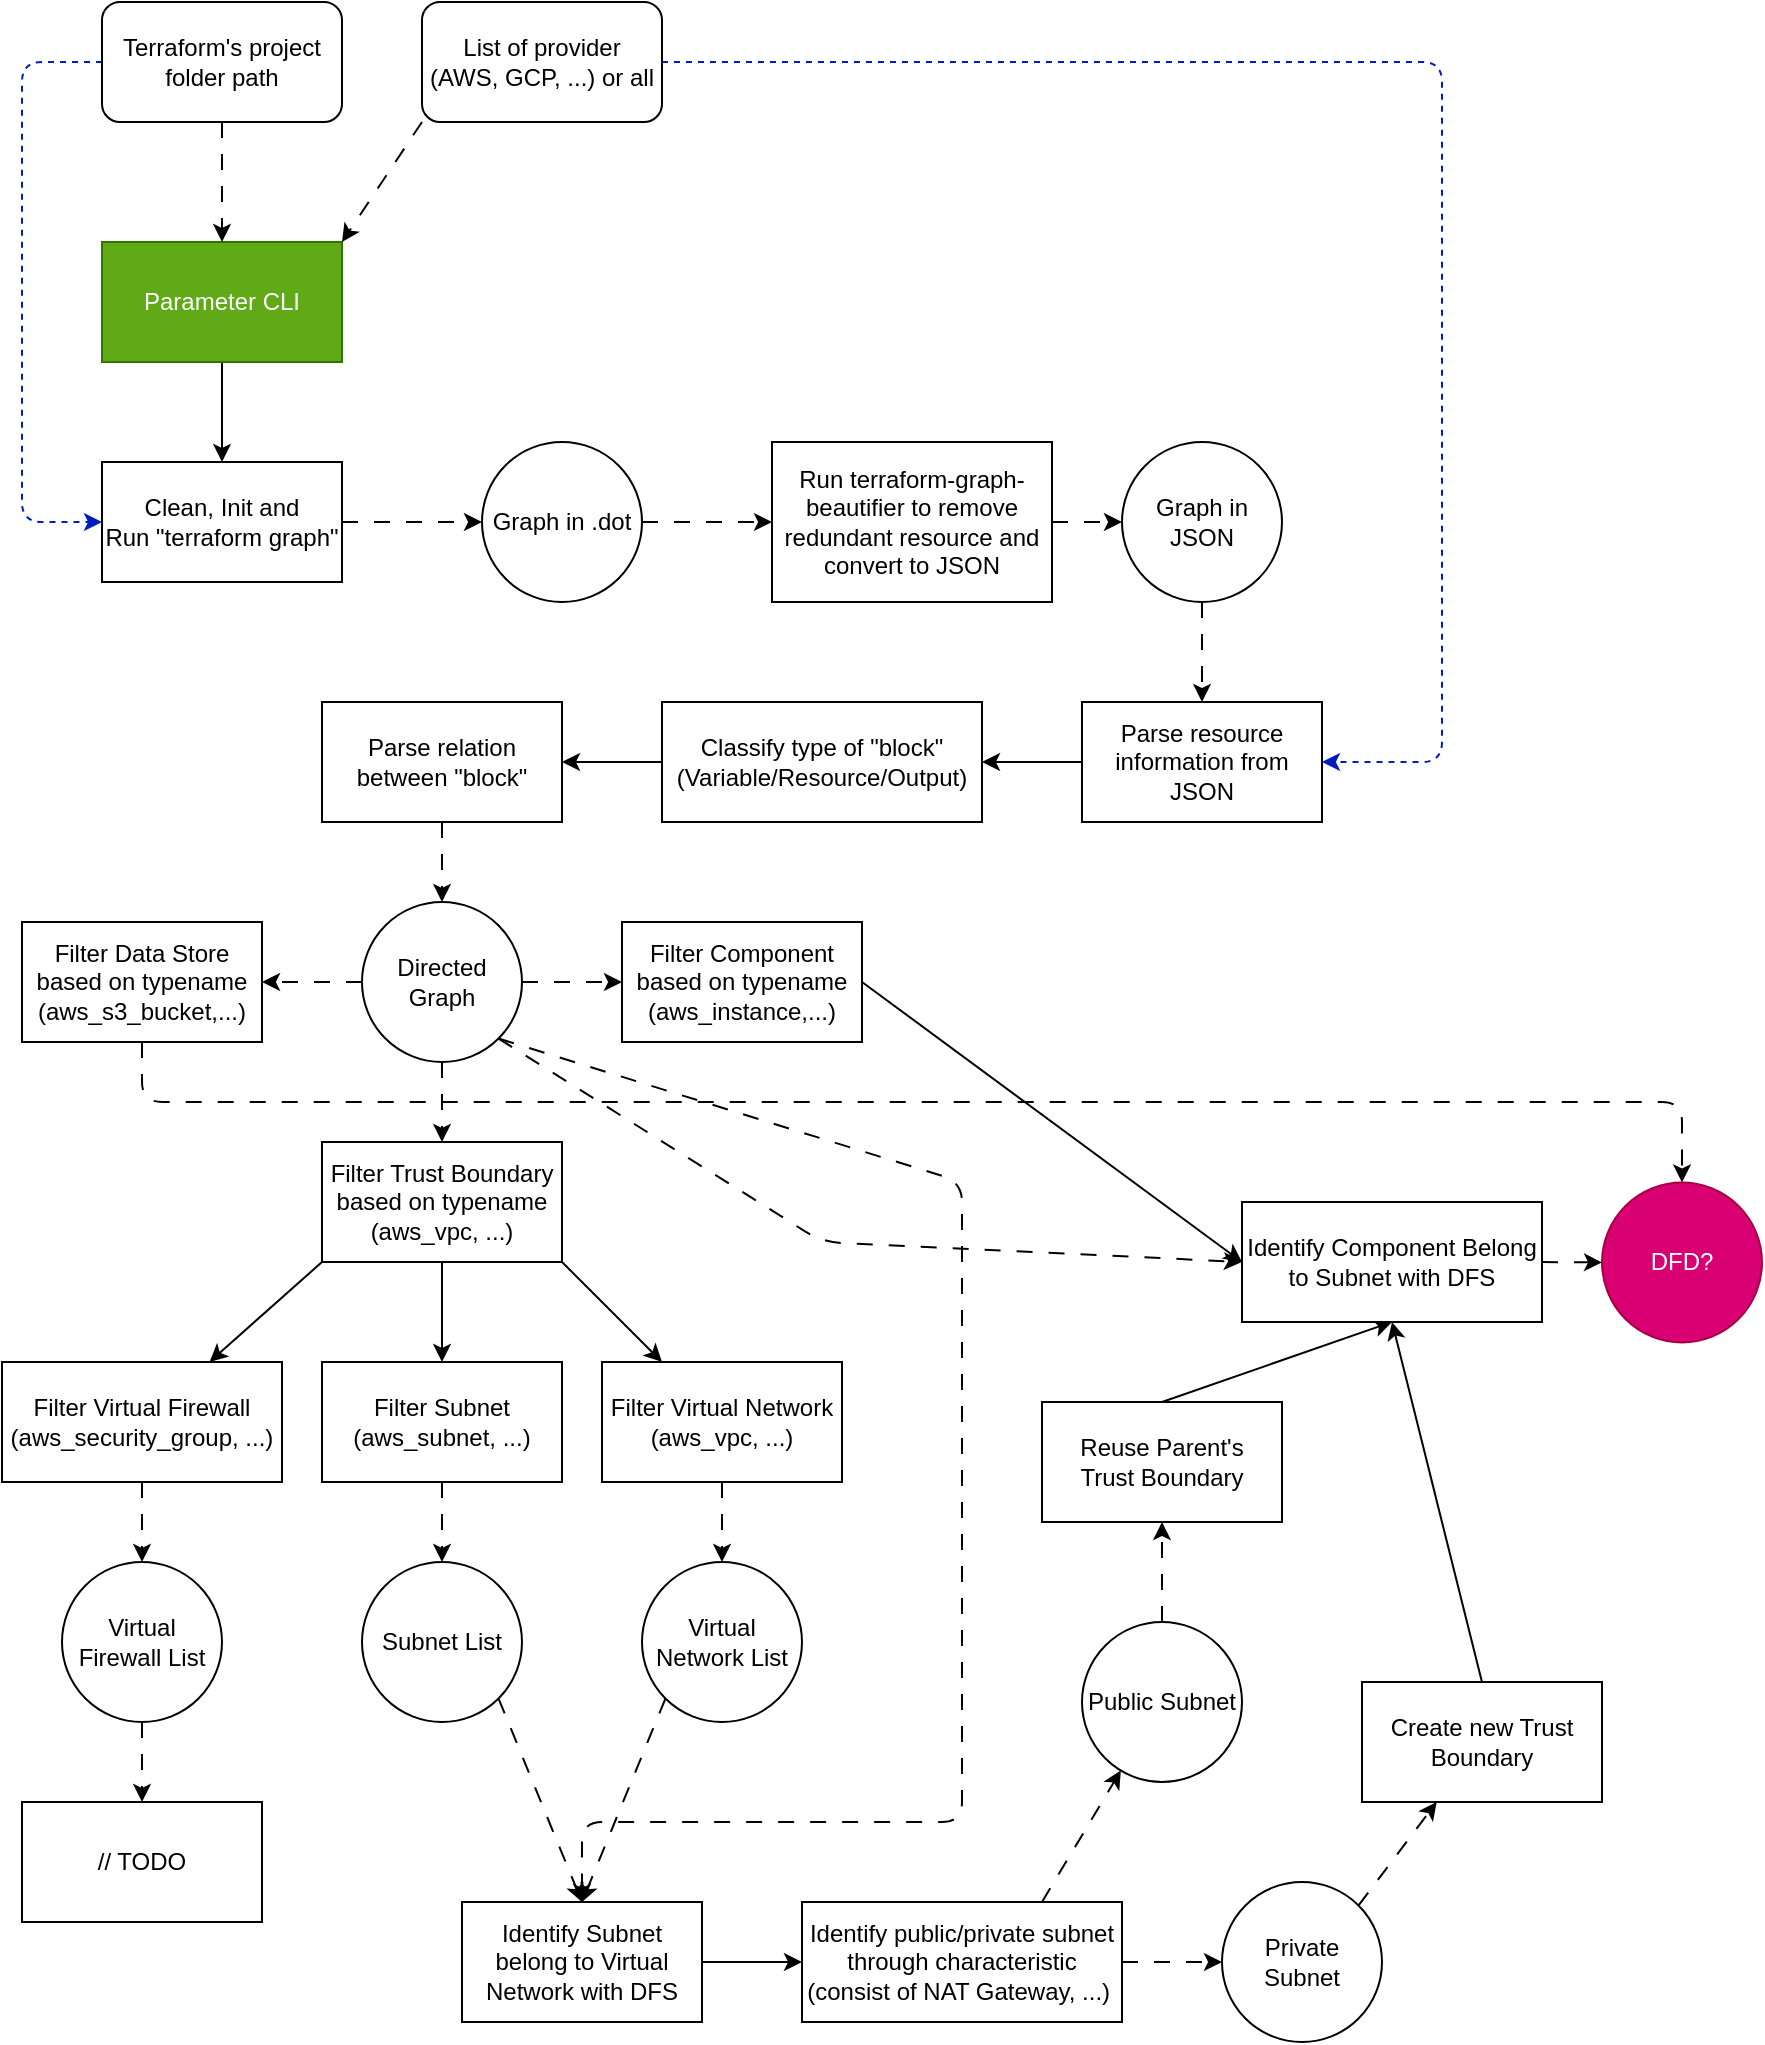 <mxfile>
    <diagram id="f5EiywyE5cQTjzL0gHh_" name="Page-1">
        <mxGraphModel dx="1329" dy="948" grid="1" gridSize="10" guides="1" tooltips="1" connect="1" arrows="1" fold="1" page="1" pageScale="1" pageWidth="850" pageHeight="1100" math="0" shadow="0">
            <root>
                <mxCell id="0"/>
                <mxCell id="1" parent="0"/>
                <mxCell id="7" style="edgeStyle=none;html=1;exitX=0.5;exitY=1;exitDx=0;exitDy=0;entryX=0.5;entryY=0;entryDx=0;entryDy=0;" edge="1" parent="1" source="2" target="6">
                    <mxGeometry relative="1" as="geometry"/>
                </mxCell>
                <mxCell id="2" value="Parameter CLI" style="rounded=0;whiteSpace=wrap;html=1;fillColor=#60a917;fontColor=#ffffff;strokeColor=#2D7600;" vertex="1" parent="1">
                    <mxGeometry x="90" y="170" width="120" height="60" as="geometry"/>
                </mxCell>
                <mxCell id="5" style="edgeStyle=none;html=1;exitX=0.5;exitY=1;exitDx=0;exitDy=0;entryX=0.5;entryY=0;entryDx=0;entryDy=0;dashed=1;dashPattern=8 8;" edge="1" parent="1" source="4" target="2">
                    <mxGeometry relative="1" as="geometry"/>
                </mxCell>
                <mxCell id="14" style="edgeStyle=none;html=1;exitX=0;exitY=0.5;exitDx=0;exitDy=0;entryX=0;entryY=0.5;entryDx=0;entryDy=0;dashed=1;fillColor=#0050ef;strokeColor=#001DBC;" edge="1" parent="1" source="4" target="6">
                    <mxGeometry relative="1" as="geometry">
                        <Array as="points">
                            <mxPoint x="50" y="80"/>
                            <mxPoint x="50" y="310"/>
                        </Array>
                    </mxGeometry>
                </mxCell>
                <mxCell id="4" value="Terraform's project folder path" style="rounded=1;whiteSpace=wrap;html=1;" vertex="1" parent="1">
                    <mxGeometry x="90" y="50" width="120" height="60" as="geometry"/>
                </mxCell>
                <mxCell id="8" style="edgeStyle=none;html=1;exitX=1;exitY=0.5;exitDx=0;exitDy=0;dashed=1;dashPattern=8 8;" edge="1" parent="1" source="6" target="9">
                    <mxGeometry relative="1" as="geometry">
                        <mxPoint x="350" y="210" as="targetPoint"/>
                    </mxGeometry>
                </mxCell>
                <mxCell id="6" value="Clean, Init and&lt;br&gt;Run &quot;terraform graph&quot;" style="rounded=0;whiteSpace=wrap;html=1;" vertex="1" parent="1">
                    <mxGeometry x="90" y="280" width="120" height="60" as="geometry"/>
                </mxCell>
                <mxCell id="11" style="edgeStyle=none;html=1;exitX=1;exitY=0.5;exitDx=0;exitDy=0;entryX=0;entryY=0.5;entryDx=0;entryDy=0;dashed=1;dashPattern=8 8;" edge="1" parent="1" source="9" target="10">
                    <mxGeometry relative="1" as="geometry"/>
                </mxCell>
                <mxCell id="9" value="Graph in .dot" style="ellipse;whiteSpace=wrap;html=1;aspect=fixed;" vertex="1" parent="1">
                    <mxGeometry x="280" y="270" width="80" height="80" as="geometry"/>
                </mxCell>
                <mxCell id="12" style="edgeStyle=none;html=1;exitX=1;exitY=0.5;exitDx=0;exitDy=0;dashed=1;dashPattern=8 8;" edge="1" parent="1" source="10" target="13">
                    <mxGeometry relative="1" as="geometry">
                        <mxPoint x="620" y="310" as="targetPoint"/>
                    </mxGeometry>
                </mxCell>
                <mxCell id="10" value="Run terraform-graph-beautifier to remove redundant resource and convert to JSON" style="rounded=0;whiteSpace=wrap;html=1;" vertex="1" parent="1">
                    <mxGeometry x="425" y="270" width="140" height="80" as="geometry"/>
                </mxCell>
                <mxCell id="15" style="edgeStyle=none;html=1;exitX=0.5;exitY=1;exitDx=0;exitDy=0;dashed=1;dashPattern=8 8;" edge="1" parent="1" source="13" target="16">
                    <mxGeometry relative="1" as="geometry">
                        <mxPoint x="639.667" y="420" as="targetPoint"/>
                    </mxGeometry>
                </mxCell>
                <mxCell id="13" value="Graph in JSON" style="ellipse;whiteSpace=wrap;html=1;aspect=fixed;" vertex="1" parent="1">
                    <mxGeometry x="600" y="270" width="80" height="80" as="geometry"/>
                </mxCell>
                <mxCell id="17" style="edgeStyle=none;html=1;exitX=0;exitY=0.5;exitDx=0;exitDy=0;" edge="1" parent="1" source="16" target="18">
                    <mxGeometry relative="1" as="geometry">
                        <mxPoint x="500" y="430" as="targetPoint"/>
                    </mxGeometry>
                </mxCell>
                <mxCell id="16" value="Parse resource information from JSON" style="rounded=0;whiteSpace=wrap;html=1;" vertex="1" parent="1">
                    <mxGeometry x="579.997" y="400" width="120" height="60" as="geometry"/>
                </mxCell>
                <mxCell id="19" style="edgeStyle=none;html=1;exitX=0;exitY=0.5;exitDx=0;exitDy=0;" edge="1" parent="1" source="18" target="20">
                    <mxGeometry relative="1" as="geometry">
                        <mxPoint x="290" y="430" as="targetPoint"/>
                    </mxGeometry>
                </mxCell>
                <mxCell id="18" value="Classify type of &quot;block&quot; (Variable/Resource/Output)" style="rounded=0;whiteSpace=wrap;html=1;" vertex="1" parent="1">
                    <mxGeometry x="370" y="400" width="160" height="60" as="geometry"/>
                </mxCell>
                <mxCell id="21" style="edgeStyle=none;html=1;exitX=0.5;exitY=1;exitDx=0;exitDy=0;dashed=1;dashPattern=8 8;" edge="1" parent="1" source="20" target="22">
                    <mxGeometry relative="1" as="geometry">
                        <mxPoint x="259.667" y="510" as="targetPoint"/>
                    </mxGeometry>
                </mxCell>
                <mxCell id="20" value="Parse relation between &quot;block&quot;" style="rounded=0;whiteSpace=wrap;html=1;" vertex="1" parent="1">
                    <mxGeometry x="200" y="400" width="120" height="60" as="geometry"/>
                </mxCell>
                <mxCell id="23" style="edgeStyle=none;html=1;exitX=1;exitY=0.5;exitDx=0;exitDy=0;dashed=1;dashPattern=8 8;" edge="1" parent="1" source="22" target="24">
                    <mxGeometry relative="1" as="geometry">
                        <mxPoint x="360" y="540" as="targetPoint"/>
                    </mxGeometry>
                </mxCell>
                <mxCell id="28" style="edgeStyle=none;html=1;exitX=0.5;exitY=1;exitDx=0;exitDy=0;dashed=1;dashPattern=8 8;" edge="1" parent="1" source="22" target="29">
                    <mxGeometry relative="1" as="geometry">
                        <mxPoint x="259.667" y="630" as="targetPoint"/>
                    </mxGeometry>
                </mxCell>
                <mxCell id="30" style="edgeStyle=none;html=1;exitX=0;exitY=0.5;exitDx=0;exitDy=0;dashed=1;dashPattern=8 8;" edge="1" parent="1" source="22" target="31">
                    <mxGeometry relative="1" as="geometry">
                        <mxPoint x="170" y="540" as="targetPoint"/>
                    </mxGeometry>
                </mxCell>
                <mxCell id="47" style="edgeStyle=none;html=1;exitX=1;exitY=1;exitDx=0;exitDy=0;entryX=0.5;entryY=0;entryDx=0;entryDy=0;dashed=1;dashPattern=8 8;" edge="1" parent="1" source="22" target="44">
                    <mxGeometry relative="1" as="geometry">
                        <Array as="points">
                            <mxPoint x="520" y="640"/>
                            <mxPoint x="520" y="960"/>
                            <mxPoint x="330" y="960"/>
                        </Array>
                    </mxGeometry>
                </mxCell>
                <mxCell id="64" style="edgeStyle=none;html=1;exitX=1;exitY=1;exitDx=0;exitDy=0;entryX=0;entryY=0.5;entryDx=0;entryDy=0;dashed=1;dashPattern=8 8;" edge="1" parent="1" source="22" target="60">
                    <mxGeometry relative="1" as="geometry">
                        <Array as="points">
                            <mxPoint x="450" y="670"/>
                        </Array>
                    </mxGeometry>
                </mxCell>
                <mxCell id="22" value="Directed Graph" style="ellipse;whiteSpace=wrap;html=1;aspect=fixed;" vertex="1" parent="1">
                    <mxGeometry x="219.997" y="500" width="80" height="80" as="geometry"/>
                </mxCell>
                <mxCell id="63" style="edgeStyle=none;html=1;exitX=1;exitY=0.5;exitDx=0;exitDy=0;entryX=0;entryY=0.5;entryDx=0;entryDy=0;" edge="1" parent="1" source="24" target="60">
                    <mxGeometry relative="1" as="geometry"/>
                </mxCell>
                <mxCell id="24" value="Filter Component based on typename&lt;br&gt;(aws_instance,...)" style="rounded=0;whiteSpace=wrap;html=1;" vertex="1" parent="1">
                    <mxGeometry x="350" y="510" width="120" height="60" as="geometry"/>
                </mxCell>
                <mxCell id="26" style="edgeStyle=none;html=1;exitX=0;exitY=1;exitDx=0;exitDy=0;entryX=1;entryY=0;entryDx=0;entryDy=0;dashed=1;dashPattern=8 8;" edge="1" parent="1" source="25" target="2">
                    <mxGeometry relative="1" as="geometry"/>
                </mxCell>
                <mxCell id="27" style="edgeStyle=none;html=1;exitX=1;exitY=0.5;exitDx=0;exitDy=0;entryX=1;entryY=0.5;entryDx=0;entryDy=0;dashed=1;fillColor=#0050ef;strokeColor=#001DBC;" edge="1" parent="1" source="25" target="16">
                    <mxGeometry relative="1" as="geometry">
                        <Array as="points">
                            <mxPoint x="760" y="80"/>
                            <mxPoint x="760" y="430"/>
                        </Array>
                    </mxGeometry>
                </mxCell>
                <mxCell id="25" value="List of provider&lt;br&gt;(AWS, GCP, ...) or all" style="rounded=1;whiteSpace=wrap;html=1;" vertex="1" parent="1">
                    <mxGeometry x="250" y="50" width="120" height="60" as="geometry"/>
                </mxCell>
                <mxCell id="32" style="edgeStyle=none;html=1;exitX=0;exitY=1;exitDx=0;exitDy=0;" edge="1" parent="1" source="29" target="35">
                    <mxGeometry relative="1" as="geometry">
                        <mxPoint x="160" y="720" as="targetPoint"/>
                    </mxGeometry>
                </mxCell>
                <mxCell id="33" style="edgeStyle=none;html=1;exitX=0.5;exitY=1;exitDx=0;exitDy=0;" edge="1" parent="1" source="29" target="36">
                    <mxGeometry relative="1" as="geometry">
                        <mxPoint x="260" y="730" as="targetPoint"/>
                    </mxGeometry>
                </mxCell>
                <mxCell id="34" style="edgeStyle=none;html=1;exitX=1;exitY=1;exitDx=0;exitDy=0;" edge="1" parent="1" source="29" target="37">
                    <mxGeometry relative="1" as="geometry">
                        <mxPoint x="360" y="720" as="targetPoint"/>
                    </mxGeometry>
                </mxCell>
                <mxCell id="29" value="Filter Trust Boundary &lt;br&gt;based on typename (aws_vpc, ...)" style="rounded=0;whiteSpace=wrap;html=1;" vertex="1" parent="1">
                    <mxGeometry x="199.997" y="620" width="120" height="60" as="geometry"/>
                </mxCell>
                <mxCell id="69" style="edgeStyle=none;html=1;exitX=0.5;exitY=1;exitDx=0;exitDy=0;entryX=0.5;entryY=0;entryDx=0;entryDy=0;dashed=1;dashPattern=8 8;" edge="1" parent="1" source="31" target="68">
                    <mxGeometry relative="1" as="geometry">
                        <Array as="points">
                            <mxPoint x="110" y="600"/>
                            <mxPoint x="880" y="600"/>
                        </Array>
                    </mxGeometry>
                </mxCell>
                <mxCell id="31" value="Filter Data Store based on typename (aws_s3_bucket,...)" style="rounded=0;whiteSpace=wrap;html=1;" vertex="1" parent="1">
                    <mxGeometry x="50" y="510" width="120" height="60" as="geometry"/>
                </mxCell>
                <mxCell id="38" style="edgeStyle=none;html=1;exitX=0.5;exitY=1;exitDx=0;exitDy=0;dashed=1;dashPattern=8 8;" edge="1" parent="1" source="35" target="39">
                    <mxGeometry relative="1" as="geometry">
                        <mxPoint x="110" y="830" as="targetPoint"/>
                    </mxGeometry>
                </mxCell>
                <mxCell id="35" value="Filter Virtual Firewall&lt;br&gt;(aws_security_group, ...)" style="rounded=0;whiteSpace=wrap;html=1;" vertex="1" parent="1">
                    <mxGeometry x="40" y="730" width="140" height="60" as="geometry"/>
                </mxCell>
                <mxCell id="40" style="edgeStyle=none;html=1;exitX=0.5;exitY=1;exitDx=0;exitDy=0;dashed=1;dashPattern=8 8;" edge="1" parent="1" source="36" target="41">
                    <mxGeometry relative="1" as="geometry">
                        <mxPoint x="260" y="820" as="targetPoint"/>
                    </mxGeometry>
                </mxCell>
                <mxCell id="36" value="Filter Subnet&lt;br&gt;(aws_subnet, ...)" style="rounded=0;whiteSpace=wrap;html=1;" vertex="1" parent="1">
                    <mxGeometry x="200" y="730" width="120" height="60" as="geometry"/>
                </mxCell>
                <mxCell id="42" style="edgeStyle=none;html=1;exitX=0.5;exitY=1;exitDx=0;exitDy=0;dashed=1;dashPattern=8 8;" edge="1" parent="1" source="37" target="43">
                    <mxGeometry relative="1" as="geometry">
                        <mxPoint x="400" y="850" as="targetPoint"/>
                    </mxGeometry>
                </mxCell>
                <mxCell id="37" value="Filter Virtual Network&lt;br&gt;(aws_vpc, ...)" style="rounded=0;whiteSpace=wrap;html=1;" vertex="1" parent="1">
                    <mxGeometry x="340" y="730" width="120" height="60" as="geometry"/>
                </mxCell>
                <mxCell id="48" style="edgeStyle=none;html=1;exitX=0.5;exitY=1;exitDx=0;exitDy=0;dashed=1;dashPattern=8 8;" edge="1" parent="1" source="39" target="49">
                    <mxGeometry relative="1" as="geometry">
                        <mxPoint x="110" y="960" as="targetPoint"/>
                    </mxGeometry>
                </mxCell>
                <mxCell id="39" value="Virtual Firewall List" style="ellipse;whiteSpace=wrap;html=1;aspect=fixed;" vertex="1" parent="1">
                    <mxGeometry x="70" y="830" width="80" height="80" as="geometry"/>
                </mxCell>
                <mxCell id="45" style="edgeStyle=none;html=1;exitX=1;exitY=1;exitDx=0;exitDy=0;entryX=0.5;entryY=0;entryDx=0;entryDy=0;dashed=1;dashPattern=8 8;" edge="1" parent="1" source="41" target="44">
                    <mxGeometry relative="1" as="geometry"/>
                </mxCell>
                <mxCell id="41" value="Subnet List" style="ellipse;whiteSpace=wrap;html=1;aspect=fixed;" vertex="1" parent="1">
                    <mxGeometry x="220" y="830" width="80" height="80" as="geometry"/>
                </mxCell>
                <mxCell id="46" style="edgeStyle=none;html=1;exitX=0;exitY=1;exitDx=0;exitDy=0;entryX=0.5;entryY=0;entryDx=0;entryDy=0;dashed=1;dashPattern=8 8;" edge="1" parent="1" source="43" target="44">
                    <mxGeometry relative="1" as="geometry"/>
                </mxCell>
                <mxCell id="43" value="Virtual Network List" style="ellipse;whiteSpace=wrap;html=1;aspect=fixed;" vertex="1" parent="1">
                    <mxGeometry x="360" y="830" width="80" height="80" as="geometry"/>
                </mxCell>
                <mxCell id="50" style="edgeStyle=none;html=1;exitX=1;exitY=0.5;exitDx=0;exitDy=0;entryX=0;entryY=0.5;entryDx=0;entryDy=0;" edge="1" parent="1" source="44" target="51">
                    <mxGeometry relative="1" as="geometry">
                        <mxPoint x="480" y="1030" as="targetPoint"/>
                    </mxGeometry>
                </mxCell>
                <mxCell id="44" value="Identify Subnet belong to Virtual Network with DFS" style="rounded=0;whiteSpace=wrap;html=1;" vertex="1" parent="1">
                    <mxGeometry x="270" y="1000" width="120" height="60" as="geometry"/>
                </mxCell>
                <mxCell id="49" value="// TODO" style="rounded=0;whiteSpace=wrap;html=1;" vertex="1" parent="1">
                    <mxGeometry x="50" y="950" width="120" height="60" as="geometry"/>
                </mxCell>
                <mxCell id="52" style="edgeStyle=none;html=1;exitX=0.75;exitY=0;exitDx=0;exitDy=0;dashed=1;dashPattern=8 8;" edge="1" parent="1" source="51" target="53">
                    <mxGeometry relative="1" as="geometry">
                        <mxPoint x="600" y="930" as="targetPoint"/>
                    </mxGeometry>
                </mxCell>
                <mxCell id="55" style="edgeStyle=none;html=1;exitX=1;exitY=0.5;exitDx=0;exitDy=0;entryX=0;entryY=0.5;entryDx=0;entryDy=0;dashed=1;dashPattern=8 8;" edge="1" parent="1" source="51" target="54">
                    <mxGeometry relative="1" as="geometry"/>
                </mxCell>
                <mxCell id="51" value="Identify public/private subnet through characteristic&lt;br&gt;(consist of NAT Gateway, ...)&amp;nbsp;" style="rounded=0;whiteSpace=wrap;html=1;" vertex="1" parent="1">
                    <mxGeometry x="440" y="1000" width="160" height="60" as="geometry"/>
                </mxCell>
                <mxCell id="58" style="edgeStyle=none;html=1;exitX=0.5;exitY=0;exitDx=0;exitDy=0;dashed=1;dashPattern=8 8;" edge="1" parent="1" source="53" target="59">
                    <mxGeometry relative="1" as="geometry">
                        <mxPoint x="620" y="810" as="targetPoint"/>
                    </mxGeometry>
                </mxCell>
                <mxCell id="53" value="Public Subnet" style="ellipse;whiteSpace=wrap;html=1;aspect=fixed;" vertex="1" parent="1">
                    <mxGeometry x="580" y="860" width="80" height="80" as="geometry"/>
                </mxCell>
                <mxCell id="56" style="edgeStyle=none;html=1;exitX=1;exitY=0;exitDx=0;exitDy=0;dashed=1;dashPattern=8 8;" edge="1" parent="1" source="54" target="57">
                    <mxGeometry relative="1" as="geometry">
                        <mxPoint x="750" y="950" as="targetPoint"/>
                    </mxGeometry>
                </mxCell>
                <mxCell id="54" value="Private Subnet" style="ellipse;whiteSpace=wrap;html=1;aspect=fixed;" vertex="1" parent="1">
                    <mxGeometry x="650" y="990" width="80" height="80" as="geometry"/>
                </mxCell>
                <mxCell id="62" style="edgeStyle=none;html=1;exitX=0.5;exitY=0;exitDx=0;exitDy=0;entryX=0.5;entryY=1;entryDx=0;entryDy=0;" edge="1" parent="1" source="57" target="60">
                    <mxGeometry relative="1" as="geometry">
                        <mxPoint x="730" y="710" as="targetPoint"/>
                    </mxGeometry>
                </mxCell>
                <mxCell id="57" value="Create new Trust Boundary" style="rounded=0;whiteSpace=wrap;html=1;" vertex="1" parent="1">
                    <mxGeometry x="720" y="890" width="120" height="60" as="geometry"/>
                </mxCell>
                <mxCell id="61" style="edgeStyle=none;html=1;exitX=0.5;exitY=0;exitDx=0;exitDy=0;entryX=0.5;entryY=1;entryDx=0;entryDy=0;" edge="1" parent="1" source="59" target="60">
                    <mxGeometry relative="1" as="geometry"/>
                </mxCell>
                <mxCell id="59" value="Reuse Parent's &lt;br&gt;Trust Boundary" style="rounded=0;whiteSpace=wrap;html=1;" vertex="1" parent="1">
                    <mxGeometry x="560" y="750" width="120" height="60" as="geometry"/>
                </mxCell>
                <mxCell id="67" style="edgeStyle=none;html=1;exitX=1;exitY=0.5;exitDx=0;exitDy=0;dashed=1;dashPattern=8 8;" edge="1" parent="1" source="60" target="68">
                    <mxGeometry relative="1" as="geometry">
                        <mxPoint x="880" y="680.235" as="targetPoint"/>
                    </mxGeometry>
                </mxCell>
                <mxCell id="60" value="Identify Component Belong to Subnet with DFS" style="rounded=0;whiteSpace=wrap;html=1;" vertex="1" parent="1">
                    <mxGeometry x="660" y="650" width="150" height="60" as="geometry"/>
                </mxCell>
                <mxCell id="68" value="DFD?" style="ellipse;whiteSpace=wrap;html=1;aspect=fixed;fillColor=#d80073;fontColor=#ffffff;strokeColor=#A50040;" vertex="1" parent="1">
                    <mxGeometry x="840" y="640.235" width="80" height="80" as="geometry"/>
                </mxCell>
            </root>
        </mxGraphModel>
    </diagram>
</mxfile>